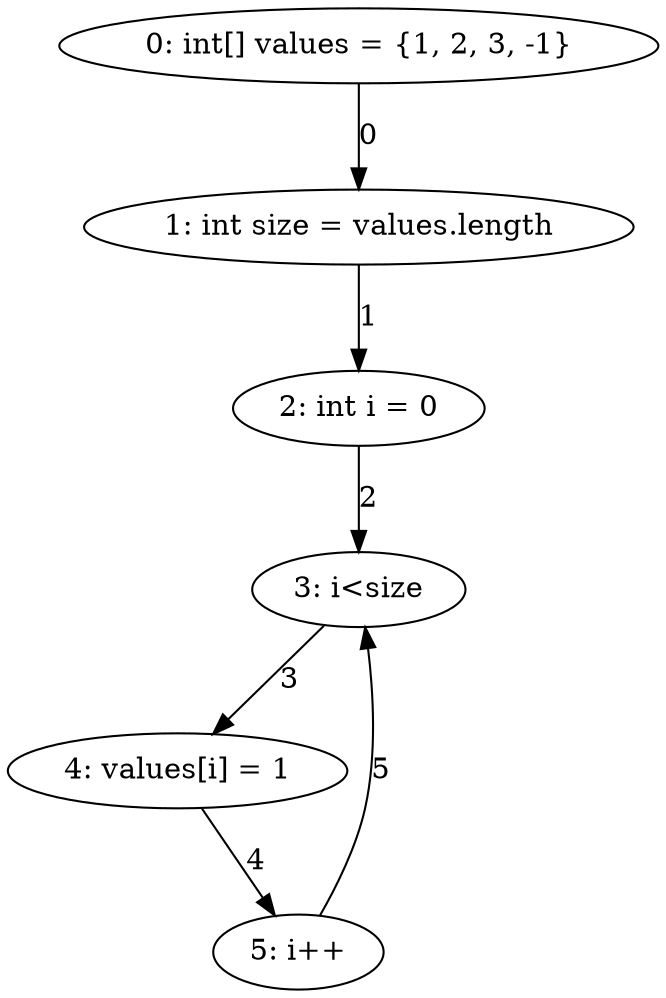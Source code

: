 digraph G {
  1 [ label="0: int[] values = {1, 2, 3, -1}" ];
  2 [ label="1: int size = values.length" ];
  3 [ label="2: int i = 0" ];
  4 [ label="3: i<size" ];
  5 [ label="4: values[i] = 1" ];
  6 [ label="5: i++" ];
  1 -> 2 [ label="0" ];
  2 -> 3 [ label="1" ];
  3 -> 4 [ label="2" ];
  4 -> 5 [ label="3" ];
  5 -> 6 [ label="4" ];
  6 -> 4 [ label="5" ];
}
